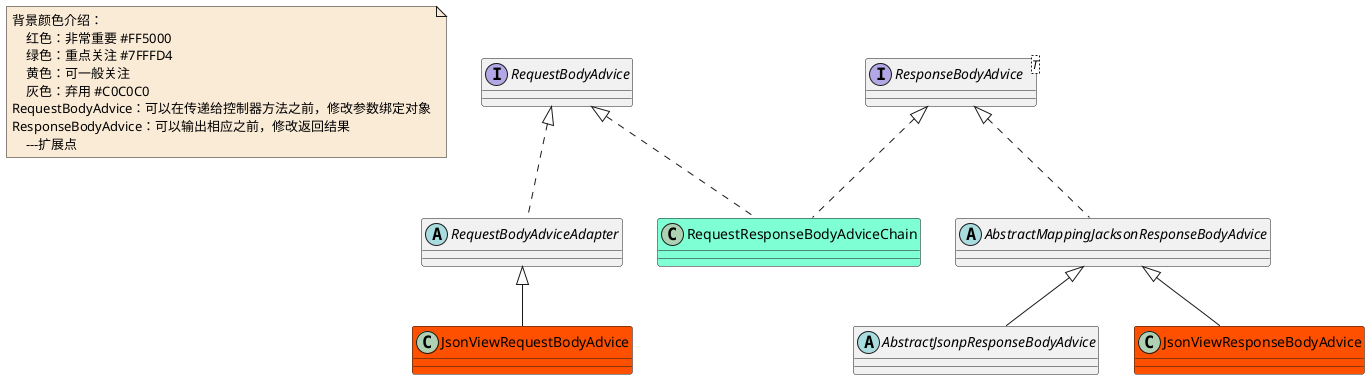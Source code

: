 @startuml

note  as N1 #FAEBD7
    背景颜色介绍：
        红色：非常重要 #FF5000
        绿色：重点关注 #7FFFD4
        黄色：可一般关注
        灰色：弃用 #C0C0C0
    RequestBodyAdvice：可以在传递给控制器方法之前，修改参数绑定对象
    ResponseBodyAdvice：可以输出相应之前，修改返回结果
        ---扩展点
end note

interface RequestBodyAdvice
class JsonViewRequestBodyAdvice #FF5000
abstract class RequestBodyAdviceAdapter
class RequestResponseBodyAdviceChain #7FFFD4




interface ResponseBodyAdvice<T>
abstract class AbstractJsonpResponseBodyAdvice
abstract class AbstractMappingJacksonResponseBodyAdvice
class JsonViewResponseBodyAdvice #FF5000

AbstractMappingJacksonResponseBodyAdvice <|-- AbstractJsonpResponseBodyAdvice
AbstractMappingJacksonResponseBodyAdvice <|-- JsonViewResponseBodyAdvice

RequestBodyAdvice <|.. RequestBodyAdviceAdapter
RequestBodyAdvice <|.. RequestResponseBodyAdviceChain


RequestBodyAdviceAdapter <|-- JsonViewRequestBodyAdvice

ResponseBodyAdvice <|.. AbstractMappingJacksonResponseBodyAdvice
ResponseBodyAdvice <|.. RequestResponseBodyAdviceChain

@enduml